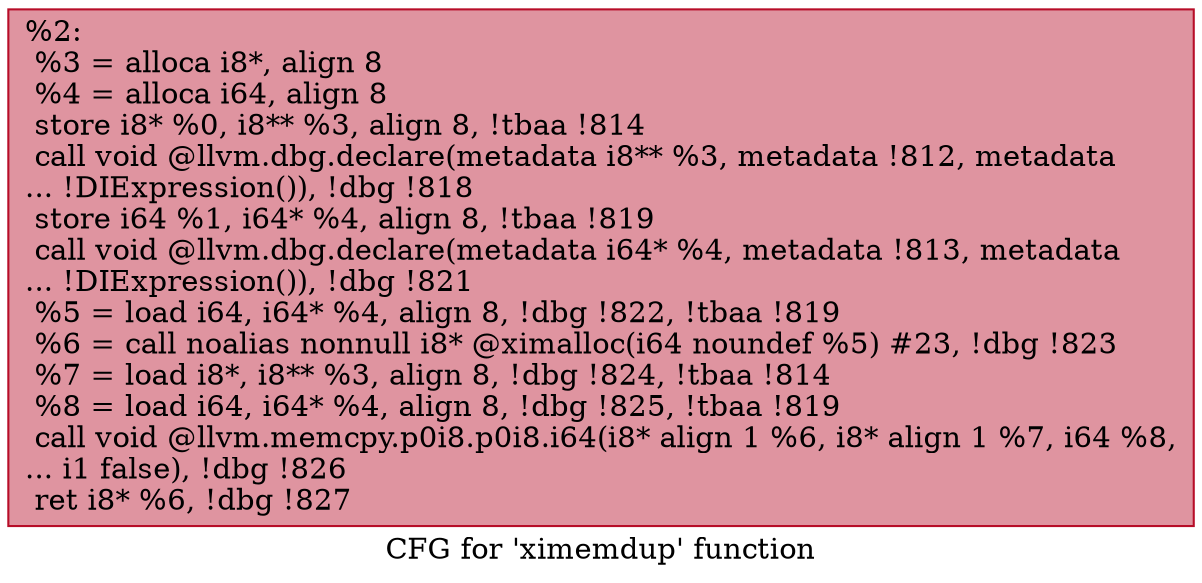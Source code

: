 digraph "CFG for 'ximemdup' function" {
	label="CFG for 'ximemdup' function";

	Node0x8d48b0 [shape=record,color="#b70d28ff", style=filled, fillcolor="#b70d2870",label="{%2:\l  %3 = alloca i8*, align 8\l  %4 = alloca i64, align 8\l  store i8* %0, i8** %3, align 8, !tbaa !814\l  call void @llvm.dbg.declare(metadata i8** %3, metadata !812, metadata\l... !DIExpression()), !dbg !818\l  store i64 %1, i64* %4, align 8, !tbaa !819\l  call void @llvm.dbg.declare(metadata i64* %4, metadata !813, metadata\l... !DIExpression()), !dbg !821\l  %5 = load i64, i64* %4, align 8, !dbg !822, !tbaa !819\l  %6 = call noalias nonnull i8* @ximalloc(i64 noundef %5) #23, !dbg !823\l  %7 = load i8*, i8** %3, align 8, !dbg !824, !tbaa !814\l  %8 = load i64, i64* %4, align 8, !dbg !825, !tbaa !819\l  call void @llvm.memcpy.p0i8.p0i8.i64(i8* align 1 %6, i8* align 1 %7, i64 %8,\l... i1 false), !dbg !826\l  ret i8* %6, !dbg !827\l}"];
}
